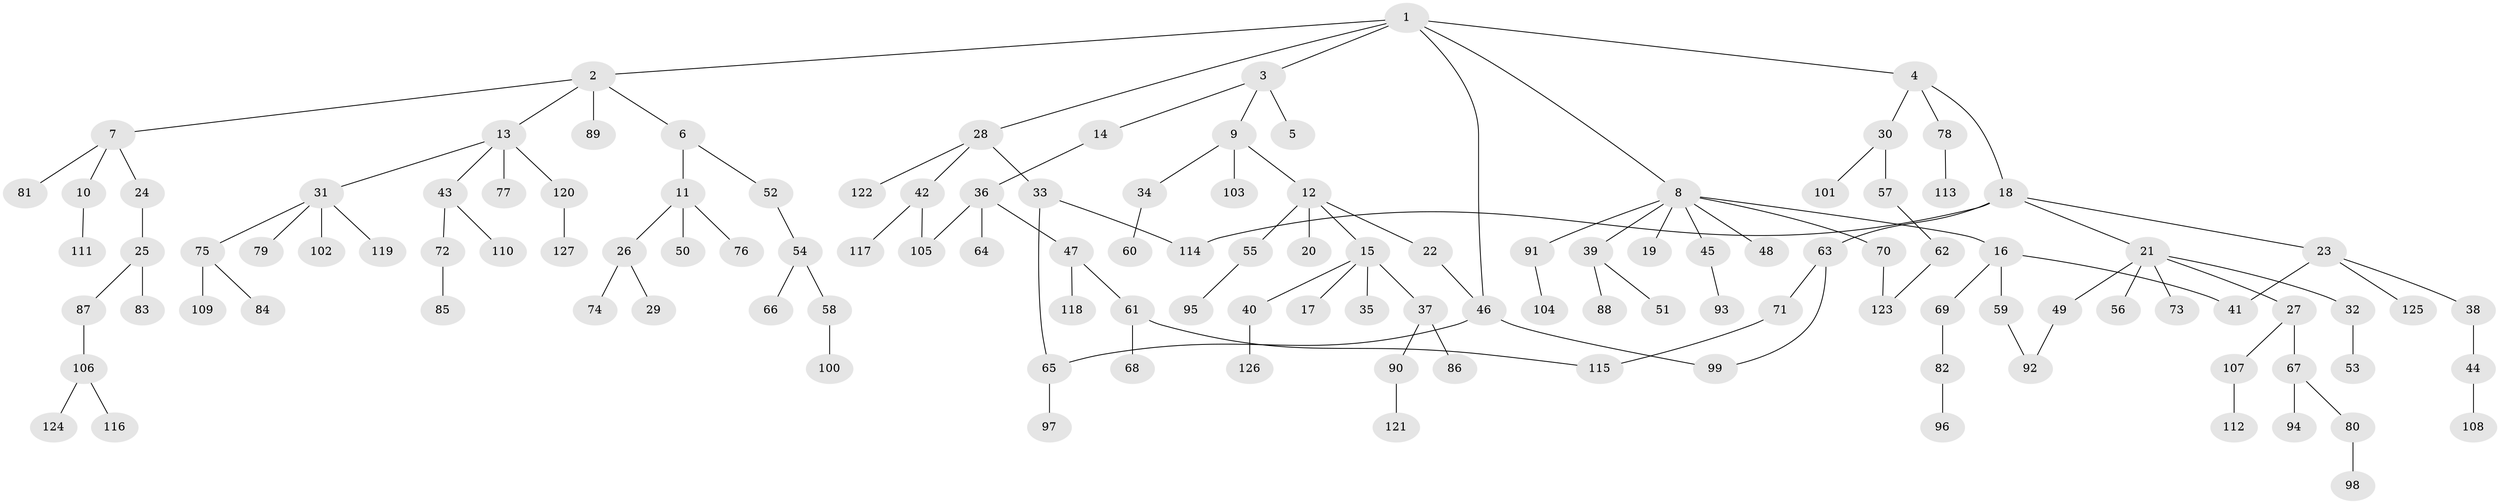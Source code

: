 // coarse degree distribution, {1: 0.5340909090909091, 5: 0.045454545454545456, 3: 0.09090909090909091, 2: 0.26136363636363635, 4: 0.045454545454545456, 7: 0.011363636363636364, 22: 0.011363636363636364}
// Generated by graph-tools (version 1.1) at 2025/44/03/04/25 21:44:21]
// undirected, 127 vertices, 135 edges
graph export_dot {
graph [start="1"]
  node [color=gray90,style=filled];
  1;
  2;
  3;
  4;
  5;
  6;
  7;
  8;
  9;
  10;
  11;
  12;
  13;
  14;
  15;
  16;
  17;
  18;
  19;
  20;
  21;
  22;
  23;
  24;
  25;
  26;
  27;
  28;
  29;
  30;
  31;
  32;
  33;
  34;
  35;
  36;
  37;
  38;
  39;
  40;
  41;
  42;
  43;
  44;
  45;
  46;
  47;
  48;
  49;
  50;
  51;
  52;
  53;
  54;
  55;
  56;
  57;
  58;
  59;
  60;
  61;
  62;
  63;
  64;
  65;
  66;
  67;
  68;
  69;
  70;
  71;
  72;
  73;
  74;
  75;
  76;
  77;
  78;
  79;
  80;
  81;
  82;
  83;
  84;
  85;
  86;
  87;
  88;
  89;
  90;
  91;
  92;
  93;
  94;
  95;
  96;
  97;
  98;
  99;
  100;
  101;
  102;
  103;
  104;
  105;
  106;
  107;
  108;
  109;
  110;
  111;
  112;
  113;
  114;
  115;
  116;
  117;
  118;
  119;
  120;
  121;
  122;
  123;
  124;
  125;
  126;
  127;
  1 -- 2;
  1 -- 3;
  1 -- 4;
  1 -- 8;
  1 -- 28;
  1 -- 46;
  2 -- 6;
  2 -- 7;
  2 -- 13;
  2 -- 89;
  3 -- 5;
  3 -- 9;
  3 -- 14;
  4 -- 18;
  4 -- 30;
  4 -- 78;
  6 -- 11;
  6 -- 52;
  7 -- 10;
  7 -- 24;
  7 -- 81;
  8 -- 16;
  8 -- 19;
  8 -- 39;
  8 -- 45;
  8 -- 48;
  8 -- 70;
  8 -- 91;
  9 -- 12;
  9 -- 34;
  9 -- 103;
  10 -- 111;
  11 -- 26;
  11 -- 50;
  11 -- 76;
  12 -- 15;
  12 -- 20;
  12 -- 22;
  12 -- 55;
  13 -- 31;
  13 -- 43;
  13 -- 77;
  13 -- 120;
  14 -- 36;
  15 -- 17;
  15 -- 35;
  15 -- 37;
  15 -- 40;
  16 -- 59;
  16 -- 69;
  16 -- 41;
  18 -- 21;
  18 -- 23;
  18 -- 63;
  18 -- 114;
  21 -- 27;
  21 -- 32;
  21 -- 49;
  21 -- 56;
  21 -- 73;
  22 -- 46;
  23 -- 38;
  23 -- 41;
  23 -- 125;
  24 -- 25;
  25 -- 83;
  25 -- 87;
  26 -- 29;
  26 -- 74;
  27 -- 67;
  27 -- 107;
  28 -- 33;
  28 -- 42;
  28 -- 122;
  30 -- 57;
  30 -- 101;
  31 -- 75;
  31 -- 79;
  31 -- 102;
  31 -- 119;
  32 -- 53;
  33 -- 114;
  33 -- 65;
  34 -- 60;
  36 -- 47;
  36 -- 64;
  36 -- 105;
  37 -- 86;
  37 -- 90;
  38 -- 44;
  39 -- 51;
  39 -- 88;
  40 -- 126;
  42 -- 105;
  42 -- 117;
  43 -- 72;
  43 -- 110;
  44 -- 108;
  45 -- 93;
  46 -- 65;
  46 -- 99;
  47 -- 61;
  47 -- 118;
  49 -- 92;
  52 -- 54;
  54 -- 58;
  54 -- 66;
  55 -- 95;
  57 -- 62;
  58 -- 100;
  59 -- 92;
  61 -- 68;
  61 -- 115;
  62 -- 123;
  63 -- 71;
  63 -- 99;
  65 -- 97;
  67 -- 80;
  67 -- 94;
  69 -- 82;
  70 -- 123;
  71 -- 115;
  72 -- 85;
  75 -- 84;
  75 -- 109;
  78 -- 113;
  80 -- 98;
  82 -- 96;
  87 -- 106;
  90 -- 121;
  91 -- 104;
  106 -- 116;
  106 -- 124;
  107 -- 112;
  120 -- 127;
}
